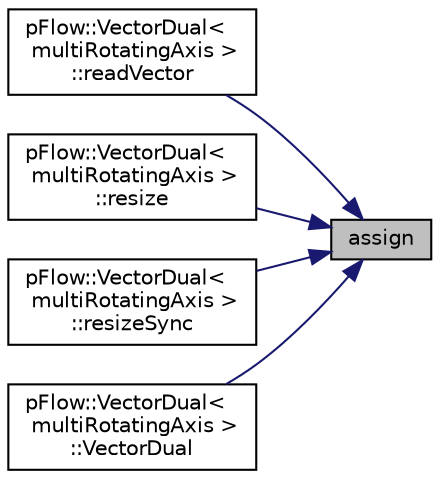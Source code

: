 digraph "assign"
{
 // LATEX_PDF_SIZE
  edge [fontname="Helvetica",fontsize="10",labelfontname="Helvetica",labelfontsize="10"];
  node [fontname="Helvetica",fontsize="10",shape=record];
  rankdir="RL";
  Node1 [label="assign",height=0.2,width=0.4,color="black", fillcolor="grey75", style="filled", fontcolor="black",tooltip=" "];
  Node1 -> Node2 [dir="back",color="midnightblue",fontsize="10",style="solid",fontname="Helvetica"];
  Node2 [label="pFlow::VectorDual\<\l multiRotatingAxis \>\l::readVector",height=0.2,width=0.4,color="black", fillcolor="white", style="filled",URL="$classpFlow_1_1VectorDual.html#a8a687372a4b3350a0720302da4c770a4",tooltip=" "];
  Node1 -> Node3 [dir="back",color="midnightblue",fontsize="10",style="solid",fontname="Helvetica"];
  Node3 [label="pFlow::VectorDual\<\l multiRotatingAxis \>\l::resize",height=0.2,width=0.4,color="black", fillcolor="white", style="filled",URL="$classpFlow_1_1VectorDual.html#adb3beda4d71392ce97b56a53bfb503de",tooltip=" "];
  Node1 -> Node4 [dir="back",color="midnightblue",fontsize="10",style="solid",fontname="Helvetica"];
  Node4 [label="pFlow::VectorDual\<\l multiRotatingAxis \>\l::resizeSync",height=0.2,width=0.4,color="black", fillcolor="white", style="filled",URL="$classpFlow_1_1VectorDual.html#a992e871d66b78994df0071c2c440cd3a",tooltip=" "];
  Node1 -> Node5 [dir="back",color="midnightblue",fontsize="10",style="solid",fontname="Helvetica"];
  Node5 [label="pFlow::VectorDual\<\l multiRotatingAxis \>\l::VectorDual",height=0.2,width=0.4,color="black", fillcolor="white", style="filled",URL="$classpFlow_1_1VectorDual.html#a2f18104bc3b5e0a7ee7adb930b01d2d4",tooltip=" "];
}
